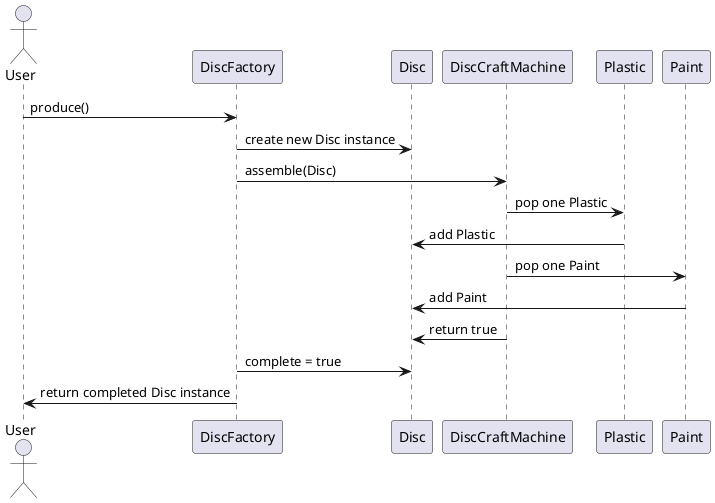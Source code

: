 @startuml
actor User
User -> DiscFactory: produce()
DiscFactory -> Disc: create new Disc instance
DiscFactory -> DiscCraftMachine: assemble(Disc)
DiscCraftMachine -> Plastic: pop one Plastic
Plastic -> Disc: add Plastic
DiscCraftMachine -> Paint: pop one Paint
Paint -> Disc: add Paint
DiscCraftMachine -> Disc: return true
DiscFactory -> Disc: complete = true
DiscFactory -> User: return completed Disc instance
@enduml
